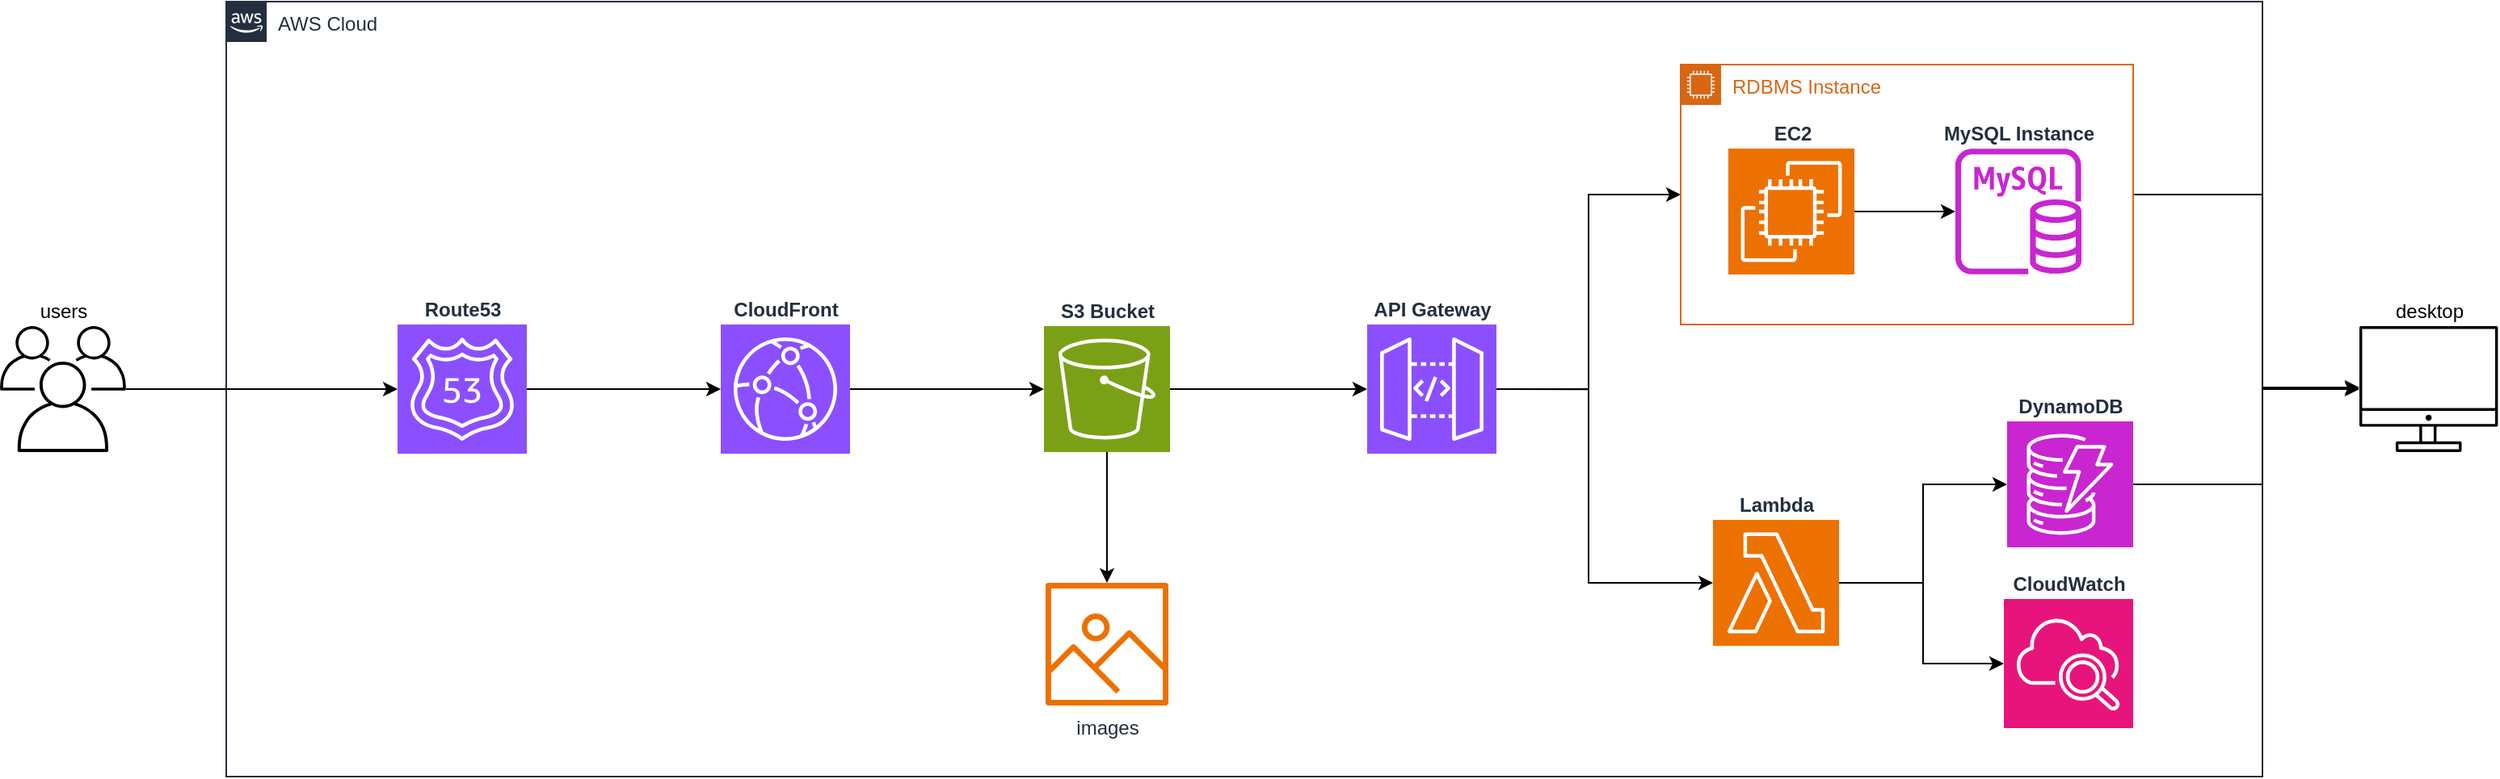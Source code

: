 <mxfile version="24.7.7">
  <diagram name="페이지-1" id="XfwaUmjW96GWK7kdkyID">
    <mxGraphModel dx="1493" dy="944" grid="1" gridSize="10" guides="1" tooltips="1" connect="1" arrows="1" fold="1" page="1" pageScale="1" pageWidth="827" pageHeight="1169" math="0" shadow="0">
      <root>
        <mxCell id="0" />
        <mxCell id="1" parent="0" />
        <mxCell id="xdMxrkSHNArbiC5SqSfr-36" value="AWS Cloud" style="points=[[0,0],[0.25,0],[0.5,0],[0.75,0],[1,0],[1,0.25],[1,0.5],[1,0.75],[1,1],[0.75,1],[0.5,1],[0.25,1],[0,1],[0,0.75],[0,0.5],[0,0.25]];outlineConnect=0;gradientColor=none;html=1;whiteSpace=wrap;fontSize=12;fontStyle=0;container=0;pointerEvents=0;collapsible=0;recursiveResize=0;shape=mxgraph.aws4.group;grIcon=mxgraph.aws4.group_aws_cloud_alt;strokeColor=#232F3E;fillColor=none;verticalAlign=top;align=left;spacingLeft=30;fontColor=#232F3E;dashed=0;" parent="1" vertex="1">
          <mxGeometry x="420" y="160" width="1260" height="480" as="geometry" />
        </mxCell>
        <mxCell id="sQOwnQionJlaqolMiqvO-9" style="edgeStyle=orthogonalEdgeStyle;rounded=0;orthogonalLoop=1;jettySize=auto;html=1;" edge="1" parent="1" source="xdMxrkSHNArbiC5SqSfr-8" target="xdMxrkSHNArbiC5SqSfr-7">
          <mxGeometry relative="1" as="geometry" />
        </mxCell>
        <mxCell id="sQOwnQionJlaqolMiqvO-10" style="edgeStyle=orthogonalEdgeStyle;rounded=0;orthogonalLoop=1;jettySize=auto;html=1;" edge="1" parent="1" source="xdMxrkSHNArbiC5SqSfr-7" target="xdMxrkSHNArbiC5SqSfr-30">
          <mxGeometry relative="1" as="geometry" />
        </mxCell>
        <mxCell id="sQOwnQionJlaqolMiqvO-14" style="edgeStyle=orthogonalEdgeStyle;rounded=0;orthogonalLoop=1;jettySize=auto;html=1;" edge="1" parent="1" source="xdMxrkSHNArbiC5SqSfr-30" target="xdMxrkSHNArbiC5SqSfr-11">
          <mxGeometry relative="1" as="geometry" />
        </mxCell>
        <mxCell id="xdMxrkSHNArbiC5SqSfr-11" value="images" style="sketch=0;outlineConnect=0;fontColor=#232F3E;gradientColor=none;fillColor=#ED7100;strokeColor=none;dashed=0;verticalLabelPosition=bottom;verticalAlign=top;align=center;html=1;fontSize=12;fontStyle=0;aspect=fixed;pointerEvents=1;shape=mxgraph.aws4.container_registry_image;labelPosition=center;" parent="1" vertex="1">
          <mxGeometry x="927" y="520" width="76" height="76" as="geometry" />
        </mxCell>
        <mxCell id="sQOwnQionJlaqolMiqvO-11" style="edgeStyle=orthogonalEdgeStyle;rounded=0;orthogonalLoop=1;jettySize=auto;html=1;entryX=0;entryY=0.5;entryDx=0;entryDy=0;entryPerimeter=0;" edge="1" parent="1" source="xdMxrkSHNArbiC5SqSfr-30" target="xdMxrkSHNArbiC5SqSfr-6">
          <mxGeometry relative="1" as="geometry" />
        </mxCell>
        <mxCell id="sQOwnQionJlaqolMiqvO-29" style="edgeStyle=orthogonalEdgeStyle;rounded=0;orthogonalLoop=1;jettySize=auto;html=1;" edge="1" parent="1" source="xdMxrkSHNArbiC5SqSfr-6" target="sQOwnQionJlaqolMiqvO-5">
          <mxGeometry relative="1" as="geometry" />
        </mxCell>
        <mxCell id="xdMxrkSHNArbiC5SqSfr-6" value="API Gateway" style="sketch=0;points=[[0,0,0],[0.25,0,0],[0.5,0,0],[0.75,0,0],[1,0,0],[0,1,0],[0.25,1,0],[0.5,1,0],[0.75,1,0],[1,1,0],[0,0.25,0],[0,0.5,0],[0,0.75,0],[1,0.25,0],[1,0.5,0],[1,0.75,0]];outlineConnect=0;fontColor=#232F3E;fillColor=#8C4FFF;strokeColor=#ffffff;dashed=0;verticalLabelPosition=top;verticalAlign=bottom;align=center;html=1;fontSize=12;fontStyle=1;aspect=fixed;shape=mxgraph.aws4.resourceIcon;resIcon=mxgraph.aws4.api_gateway;labelPosition=center;" parent="1" vertex="1">
          <mxGeometry x="1126" y="360" width="80" height="80" as="geometry" />
        </mxCell>
        <mxCell id="xdMxrkSHNArbiC5SqSfr-30" value="S3 Bucket" style="sketch=0;points=[[0,0,0],[0.25,0,0],[0.5,0,0],[0.75,0,0],[1,0,0],[0,1,0],[0.25,1,0],[0.5,1,0],[0.75,1,0],[1,1,0],[0,0.25,0],[0,0.5,0],[0,0.75,0],[1,0.25,0],[1,0.5,0],[1,0.75,0]];outlineConnect=0;fontColor=#232F3E;fillColor=#7AA116;strokeColor=#ffffff;dashed=0;verticalLabelPosition=top;verticalAlign=bottom;align=center;html=1;fontSize=12;fontStyle=1;aspect=fixed;shape=mxgraph.aws4.resourceIcon;resIcon=mxgraph.aws4.s3;labelPosition=center;" parent="1" vertex="1">
          <mxGeometry x="926" y="361" width="78" height="78" as="geometry" />
        </mxCell>
        <mxCell id="xdMxrkSHNArbiC5SqSfr-7" value="CloudFront" style="sketch=0;points=[[0,0,0],[0.25,0,0],[0.5,0,0],[0.75,0,0],[1,0,0],[0,1,0],[0.25,1,0],[0.5,1,0],[0.75,1,0],[1,1,0],[0,0.25,0],[0,0.5,0],[0,0.75,0],[1,0.25,0],[1,0.5,0],[1,0.75,0]];outlineConnect=0;fontColor=#232F3E;fillColor=#8C4FFF;strokeColor=#ffffff;dashed=0;verticalLabelPosition=top;verticalAlign=bottom;align=center;html=1;fontSize=12;fontStyle=1;aspect=fixed;shape=mxgraph.aws4.resourceIcon;resIcon=mxgraph.aws4.cloudfront;labelPosition=center;" parent="1" vertex="1">
          <mxGeometry x="726" y="360" width="80" height="80" as="geometry" />
        </mxCell>
        <mxCell id="xdMxrkSHNArbiC5SqSfr-8" value="Route53" style="sketch=0;points=[[0,0,0],[0.25,0,0],[0.5,0,0],[0.75,0,0],[1,0,0],[0,1,0],[0.25,1,0],[0.5,1,0],[0.75,1,0],[1,1,0],[0,0.25,0],[0,0.5,0],[0,0.75,0],[1,0.25,0],[1,0.5,0],[1,0.75,0]];outlineConnect=0;fontColor=#232F3E;fillColor=#8C4FFF;strokeColor=#ffffff;dashed=0;verticalLabelPosition=top;verticalAlign=bottom;align=center;html=1;fontSize=12;fontStyle=1;aspect=fixed;shape=mxgraph.aws4.resourceIcon;resIcon=mxgraph.aws4.route_53;labelPosition=center;" parent="1" vertex="1">
          <mxGeometry x="526" y="360" width="80" height="80" as="geometry" />
        </mxCell>
        <mxCell id="xdMxrkSHNArbiC5SqSfr-22" value="Cloud&lt;span style=&quot;background-color: initial;&quot;&gt;Watch&lt;/span&gt;" style="sketch=0;points=[[0,0,0],[0.25,0,0],[0.5,0,0],[0.75,0,0],[1,0,0],[0,1,0],[0.25,1,0],[0.5,1,0],[0.75,1,0],[1,1,0],[0,0.25,0],[0,0.5,0],[0,0.75,0],[1,0.25,0],[1,0.5,0],[1,0.75,0]];points=[[0,0,0],[0.25,0,0],[0.5,0,0],[0.75,0,0],[1,0,0],[0,1,0],[0.25,1,0],[0.5,1,0],[0.75,1,0],[1,1,0],[0,0.25,0],[0,0.5,0],[0,0.75,0],[1,0.25,0],[1,0.5,0],[1,0.75,0]];outlineConnect=0;fontColor=#232F3E;fillColor=#E7157B;strokeColor=#ffffff;dashed=0;verticalLabelPosition=top;verticalAlign=bottom;align=center;html=1;fontSize=12;fontStyle=1;aspect=fixed;shape=mxgraph.aws4.resourceIcon;resIcon=mxgraph.aws4.cloudwatch_2;labelPosition=center;" parent="1" vertex="1">
          <mxGeometry x="1520" y="530" width="80" height="80" as="geometry" />
        </mxCell>
        <mxCell id="sQOwnQionJlaqolMiqvO-36" style="edgeStyle=orthogonalEdgeStyle;rounded=0;orthogonalLoop=1;jettySize=auto;html=1;" edge="1" parent="1" source="sQOwnQionJlaqolMiqvO-5" target="sQOwnQionJlaqolMiqvO-34">
          <mxGeometry relative="1" as="geometry">
            <Array as="points">
              <mxPoint x="1680" y="280" />
              <mxPoint x="1680" y="399" />
            </Array>
          </mxGeometry>
        </mxCell>
        <mxCell id="sQOwnQionJlaqolMiqvO-5" value="RDBMS Instance" style="points=[[0,0],[0.25,0],[0.5,0],[0.75,0],[1,0],[1,0.25],[1,0.5],[1,0.75],[1,1],[0.75,1],[0.5,1],[0.25,1],[0,1],[0,0.75],[0,0.5],[0,0.25]];outlineConnect=0;gradientColor=none;html=1;whiteSpace=wrap;fontSize=12;fontStyle=0;container=1;pointerEvents=0;collapsible=0;recursiveResize=0;shape=mxgraph.aws4.group;grIcon=mxgraph.aws4.group_ec2_instance_contents;strokeColor=#D86613;fillColor=none;verticalAlign=top;align=left;spacingLeft=30;fontColor=#D86613;dashed=0;" vertex="1" parent="1">
          <mxGeometry x="1320" y="199" width="280" height="161" as="geometry" />
        </mxCell>
        <mxCell id="xdMxrkSHNArbiC5SqSfr-2" value="EC2" style="sketch=0;points=[[0,0,0],[0.25,0,0],[0.5,0,0],[0.75,0,0],[1,0,0],[0,1,0],[0.25,1,0],[0.5,1,0],[0.75,1,0],[1,1,0],[0,0.25,0],[0,0.5,0],[0,0.75,0],[1,0.25,0],[1,0.5,0],[1,0.75,0]];outlineConnect=0;fontColor=#232F3E;fillColor=#ED7100;strokeColor=#ffffff;dashed=0;verticalLabelPosition=top;verticalAlign=bottom;align=center;html=1;fontSize=12;fontStyle=1;aspect=fixed;shape=mxgraph.aws4.resourceIcon;resIcon=mxgraph.aws4.ec2;labelPosition=center;" parent="sQOwnQionJlaqolMiqvO-5" vertex="1">
          <mxGeometry x="29.5" y="52" width="78" height="78" as="geometry" />
        </mxCell>
        <mxCell id="xdMxrkSHNArbiC5SqSfr-16" value="MySQL Instance" style="sketch=0;outlineConnect=0;fontColor=#232F3E;gradientColor=none;fillColor=#C925D1;strokeColor=none;dashed=0;verticalLabelPosition=top;verticalAlign=bottom;align=center;html=1;fontSize=12;fontStyle=1;aspect=fixed;pointerEvents=1;shape=mxgraph.aws4.rds_mysql_instance;labelPosition=center;" parent="sQOwnQionJlaqolMiqvO-5" vertex="1">
          <mxGeometry x="170" y="52" width="78" height="78" as="geometry" />
        </mxCell>
        <mxCell id="qaN0fHDlbhbeR5WrX8cq-31" value="" style="edgeStyle=orthogonalEdgeStyle;rounded=0;orthogonalLoop=1;jettySize=auto;html=1;" parent="sQOwnQionJlaqolMiqvO-5" source="xdMxrkSHNArbiC5SqSfr-2" target="xdMxrkSHNArbiC5SqSfr-16" edge="1">
          <mxGeometry relative="1" as="geometry" />
        </mxCell>
        <mxCell id="qaN0fHDlbhbeR5WrX8cq-39" value="Lambda" style="sketch=0;points=[[0,0,0],[0.25,0,0],[0.5,0,0],[0.75,0,0],[1,0,0],[0,1,0],[0.25,1,0],[0.5,1,0],[0.75,1,0],[1,1,0],[0,0.25,0],[0,0.5,0],[0,0.75,0],[1,0.25,0],[1,0.5,0],[1,0.75,0]];outlineConnect=0;fontColor=#232F3E;fillColor=#ED7100;strokeColor=#ffffff;dashed=0;verticalLabelPosition=top;verticalAlign=bottom;align=center;html=1;fontSize=12;fontStyle=1;aspect=fixed;shape=mxgraph.aws4.resourceIcon;resIcon=mxgraph.aws4.lambda;labelPosition=center;" parent="1" vertex="1">
          <mxGeometry x="1340" y="481" width="78" height="78" as="geometry" />
        </mxCell>
        <mxCell id="sQOwnQionJlaqolMiqvO-37" style="edgeStyle=orthogonalEdgeStyle;rounded=0;orthogonalLoop=1;jettySize=auto;html=1;" edge="1" parent="1" source="sQOwnQionJlaqolMiqvO-7" target="sQOwnQionJlaqolMiqvO-34">
          <mxGeometry relative="1" as="geometry">
            <Array as="points">
              <mxPoint x="1680" y="459" />
              <mxPoint x="1680" y="400" />
            </Array>
          </mxGeometry>
        </mxCell>
        <mxCell id="sQOwnQionJlaqolMiqvO-7" value="DynamoDB" style="sketch=0;points=[[0,0,0],[0.25,0,0],[0.5,0,0],[0.75,0,0],[1,0,0],[0,1,0],[0.25,1,0],[0.5,1,0],[0.75,1,0],[1,1,0],[0,0.25,0],[0,0.5,0],[0,0.75,0],[1,0.25,0],[1,0.5,0],[1,0.75,0]];outlineConnect=0;fontColor=#232F3E;fillColor=#C925D1;strokeColor=#ffffff;dashed=0;verticalLabelPosition=top;verticalAlign=bottom;align=center;html=1;fontSize=12;fontStyle=1;aspect=fixed;shape=mxgraph.aws4.resourceIcon;resIcon=mxgraph.aws4.dynamodb;labelPosition=center;" vertex="1" parent="1">
          <mxGeometry x="1522" y="420" width="78" height="78" as="geometry" />
        </mxCell>
        <mxCell id="sQOwnQionJlaqolMiqvO-8" style="edgeStyle=orthogonalEdgeStyle;rounded=0;orthogonalLoop=1;jettySize=auto;html=1;entryX=0;entryY=0.5;entryDx=0;entryDy=0;entryPerimeter=0;" edge="1" parent="1" source="qaN0fHDlbhbeR5WrX8cq-39" target="sQOwnQionJlaqolMiqvO-7">
          <mxGeometry relative="1" as="geometry" />
        </mxCell>
        <mxCell id="sQOwnQionJlaqolMiqvO-30" style="edgeStyle=orthogonalEdgeStyle;rounded=0;orthogonalLoop=1;jettySize=auto;html=1;" edge="1" parent="1" target="qaN0fHDlbhbeR5WrX8cq-39">
          <mxGeometry relative="1" as="geometry">
            <mxPoint x="1209" y="400.053" as="sourcePoint" />
            <mxPoint x="1330" y="520" as="targetPoint" />
            <Array as="points">
              <mxPoint x="1263" y="400" />
              <mxPoint x="1263" y="520" />
            </Array>
          </mxGeometry>
        </mxCell>
        <mxCell id="sQOwnQionJlaqolMiqvO-33" style="edgeStyle=orthogonalEdgeStyle;rounded=0;orthogonalLoop=1;jettySize=auto;html=1;entryX=0;entryY=0.5;entryDx=0;entryDy=0;entryPerimeter=0;" edge="1" parent="1" source="qaN0fHDlbhbeR5WrX8cq-39" target="xdMxrkSHNArbiC5SqSfr-22">
          <mxGeometry relative="1" as="geometry">
            <Array as="points">
              <mxPoint x="1470" y="520" />
              <mxPoint x="1470" y="570" />
            </Array>
          </mxGeometry>
        </mxCell>
        <mxCell id="sQOwnQionJlaqolMiqvO-34" value="desktop" style="sketch=0;outlineConnect=0;gradientColor=none;fontColor=#000000;strokeColor=none;fillColor=#000000;dashed=0;verticalLabelPosition=top;verticalAlign=bottom;align=center;html=1;fontSize=12;fontStyle=0;aspect=fixed;shape=mxgraph.aws4.illustration_desktop;pointerEvents=1;labelPosition=center;" vertex="1" parent="1">
          <mxGeometry x="1740" y="361" width="85.71" height="78" as="geometry" />
        </mxCell>
        <mxCell id="sQOwnQionJlaqolMiqvO-39" style="edgeStyle=orthogonalEdgeStyle;rounded=0;orthogonalLoop=1;jettySize=auto;html=1;" edge="1" parent="1" source="sQOwnQionJlaqolMiqvO-35" target="xdMxrkSHNArbiC5SqSfr-8">
          <mxGeometry relative="1" as="geometry" />
        </mxCell>
        <mxCell id="sQOwnQionJlaqolMiqvO-35" value="users" style="sketch=0;outlineConnect=0;gradientColor=none;fontColor=#000000;strokeColor=none;fillColor=#000000;dashed=0;verticalLabelPosition=top;verticalAlign=bottom;align=center;html=1;fontSize=12;fontStyle=0;aspect=fixed;shape=mxgraph.aws4.illustration_users;pointerEvents=1;labelPosition=center;" vertex="1" parent="1">
          <mxGeometry x="280" y="361" width="78" height="78" as="geometry" />
        </mxCell>
      </root>
    </mxGraphModel>
  </diagram>
</mxfile>
